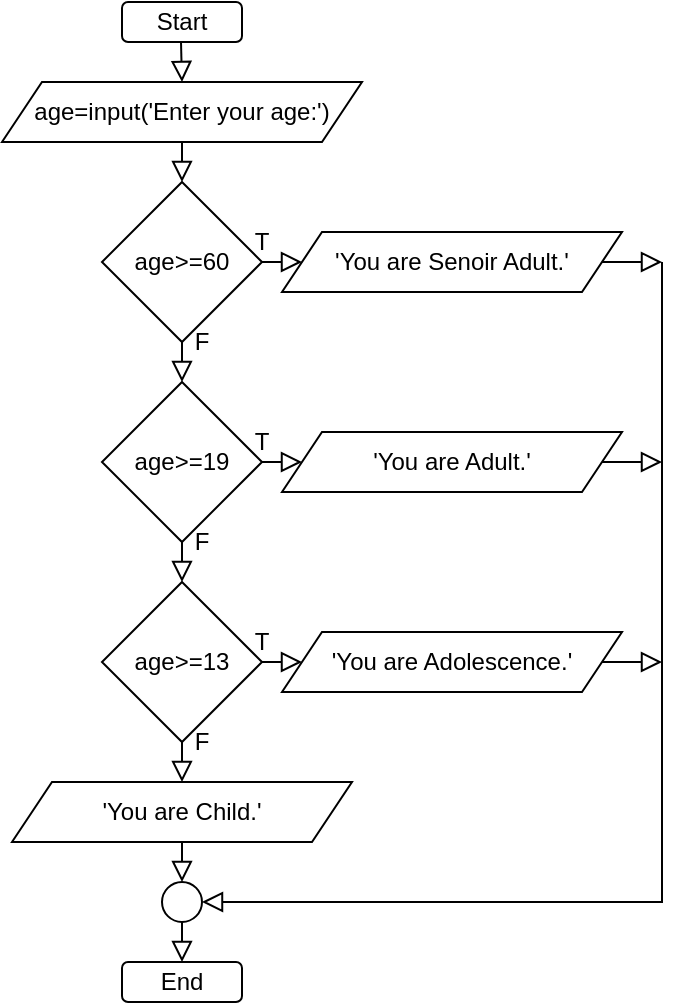 <mxfile version="14.8.3" type="github">
  <diagram id="C5RBs43oDa-KdzZeNtuy" name="Page-1">
    <mxGraphModel dx="402" dy="426" grid="1" gridSize="10" guides="1" tooltips="1" connect="1" arrows="1" fold="1" page="1" pageScale="1" pageWidth="827" pageHeight="1169" math="0" shadow="0">
      <root>
        <mxCell id="WIyWlLk6GJQsqaUBKTNV-0" />
        <mxCell id="WIyWlLk6GJQsqaUBKTNV-1" parent="WIyWlLk6GJQsqaUBKTNV-0" />
        <mxCell id="_jVymdtUeh71ZOq7PDEo-0" value="Start" style="rounded=1;whiteSpace=wrap;html=1;fontSize=12;glass=0;strokeWidth=1;shadow=0;" vertex="1" parent="WIyWlLk6GJQsqaUBKTNV-1">
          <mxGeometry x="70" y="40" width="60" height="20" as="geometry" />
        </mxCell>
        <mxCell id="_jVymdtUeh71ZOq7PDEo-1" value="End" style="rounded=1;whiteSpace=wrap;html=1;fontSize=12;glass=0;strokeWidth=1;shadow=0;" vertex="1" parent="WIyWlLk6GJQsqaUBKTNV-1">
          <mxGeometry x="70" y="520" width="60" height="20" as="geometry" />
        </mxCell>
        <mxCell id="_jVymdtUeh71ZOq7PDEo-2" value="age=input(&#39;Enter your age:&#39;)" style="shape=parallelogram;perimeter=parallelogramPerimeter;whiteSpace=wrap;html=1;fixedSize=1;" vertex="1" parent="WIyWlLk6GJQsqaUBKTNV-1">
          <mxGeometry x="10" y="80" width="180" height="30" as="geometry" />
        </mxCell>
        <mxCell id="_jVymdtUeh71ZOq7PDEo-3" value="" style="rounded=0;html=1;jettySize=auto;orthogonalLoop=1;fontSize=11;endArrow=block;endFill=0;endSize=8;strokeWidth=1;shadow=0;labelBackgroundColor=none;edgeStyle=orthogonalEdgeStyle;" edge="1" parent="WIyWlLk6GJQsqaUBKTNV-1">
          <mxGeometry relative="1" as="geometry">
            <mxPoint x="99.5" y="60" as="sourcePoint" />
            <mxPoint x="100" y="80" as="targetPoint" />
          </mxGeometry>
        </mxCell>
        <mxCell id="_jVymdtUeh71ZOq7PDEo-4" value="age&amp;gt;=60" style="rhombus;whiteSpace=wrap;html=1;" vertex="1" parent="WIyWlLk6GJQsqaUBKTNV-1">
          <mxGeometry x="60" y="130" width="80" height="80" as="geometry" />
        </mxCell>
        <mxCell id="_jVymdtUeh71ZOq7PDEo-5" value="&#39;You are Senoir Adult.&#39;" style="shape=parallelogram;perimeter=parallelogramPerimeter;whiteSpace=wrap;html=1;fixedSize=1;" vertex="1" parent="WIyWlLk6GJQsqaUBKTNV-1">
          <mxGeometry x="150" y="155" width="170" height="30" as="geometry" />
        </mxCell>
        <mxCell id="_jVymdtUeh71ZOq7PDEo-7" value="" style="rounded=0;html=1;jettySize=auto;orthogonalLoop=1;fontSize=11;endArrow=block;endFill=0;endSize=8;strokeWidth=1;shadow=0;labelBackgroundColor=none;edgeStyle=orthogonalEdgeStyle;exitX=0.5;exitY=1;exitDx=0;exitDy=0;entryX=0.5;entryY=0;entryDx=0;entryDy=0;" edge="1" parent="WIyWlLk6GJQsqaUBKTNV-1" source="_jVymdtUeh71ZOq7PDEo-2" target="_jVymdtUeh71ZOq7PDEo-4">
          <mxGeometry relative="1" as="geometry">
            <mxPoint x="109.5" y="70" as="sourcePoint" />
            <mxPoint x="110" y="90" as="targetPoint" />
          </mxGeometry>
        </mxCell>
        <mxCell id="_jVymdtUeh71ZOq7PDEo-8" value="age&amp;gt;=19" style="rhombus;whiteSpace=wrap;html=1;" vertex="1" parent="WIyWlLk6GJQsqaUBKTNV-1">
          <mxGeometry x="60" y="230" width="80" height="80" as="geometry" />
        </mxCell>
        <mxCell id="_jVymdtUeh71ZOq7PDEo-9" value="&#39;You are Adult.&#39;" style="shape=parallelogram;perimeter=parallelogramPerimeter;whiteSpace=wrap;html=1;fixedSize=1;" vertex="1" parent="WIyWlLk6GJQsqaUBKTNV-1">
          <mxGeometry x="150" y="255" width="170" height="30" as="geometry" />
        </mxCell>
        <mxCell id="_jVymdtUeh71ZOq7PDEo-11" value="" style="rounded=0;html=1;jettySize=auto;orthogonalLoop=1;fontSize=11;endArrow=block;endFill=0;endSize=8;strokeWidth=1;shadow=0;labelBackgroundColor=none;edgeStyle=orthogonalEdgeStyle;exitX=0.5;exitY=1;exitDx=0;exitDy=0;entryX=0.5;entryY=0;entryDx=0;entryDy=0;" edge="1" parent="WIyWlLk6GJQsqaUBKTNV-1" target="_jVymdtUeh71ZOq7PDEo-8">
          <mxGeometry relative="1" as="geometry">
            <mxPoint x="100" y="210" as="sourcePoint" />
            <mxPoint x="110" y="190" as="targetPoint" />
          </mxGeometry>
        </mxCell>
        <mxCell id="_jVymdtUeh71ZOq7PDEo-12" value="age&amp;gt;=13" style="rhombus;whiteSpace=wrap;html=1;" vertex="1" parent="WIyWlLk6GJQsqaUBKTNV-1">
          <mxGeometry x="60" y="330" width="80" height="80" as="geometry" />
        </mxCell>
        <mxCell id="_jVymdtUeh71ZOq7PDEo-13" value="&#39;You are Adolescence.&#39;" style="shape=parallelogram;perimeter=parallelogramPerimeter;whiteSpace=wrap;html=1;fixedSize=1;" vertex="1" parent="WIyWlLk6GJQsqaUBKTNV-1">
          <mxGeometry x="150" y="355" width="170" height="30" as="geometry" />
        </mxCell>
        <mxCell id="_jVymdtUeh71ZOq7PDEo-15" value="" style="rounded=0;html=1;jettySize=auto;orthogonalLoop=1;fontSize=11;endArrow=block;endFill=0;endSize=8;strokeWidth=1;shadow=0;labelBackgroundColor=none;edgeStyle=orthogonalEdgeStyle;exitX=0.5;exitY=1;exitDx=0;exitDy=0;entryX=0.5;entryY=0;entryDx=0;entryDy=0;" edge="1" parent="WIyWlLk6GJQsqaUBKTNV-1" target="_jVymdtUeh71ZOq7PDEo-12">
          <mxGeometry relative="1" as="geometry">
            <mxPoint x="100" y="310" as="sourcePoint" />
            <mxPoint x="110" y="290" as="targetPoint" />
          </mxGeometry>
        </mxCell>
        <mxCell id="_jVymdtUeh71ZOq7PDEo-18" value="" style="rounded=0;html=1;jettySize=auto;orthogonalLoop=1;fontSize=11;endArrow=block;endFill=0;endSize=8;strokeWidth=1;shadow=0;labelBackgroundColor=none;edgeStyle=orthogonalEdgeStyle;exitX=0.5;exitY=1;exitDx=0;exitDy=0;entryX=0.5;entryY=0;entryDx=0;entryDy=0;" edge="1" parent="WIyWlLk6GJQsqaUBKTNV-1">
          <mxGeometry relative="1" as="geometry">
            <mxPoint x="100" y="410" as="sourcePoint" />
            <mxPoint x="100" y="430" as="targetPoint" />
          </mxGeometry>
        </mxCell>
        <mxCell id="_jVymdtUeh71ZOq7PDEo-20" value="" style="rounded=0;html=1;jettySize=auto;orthogonalLoop=1;fontSize=11;endArrow=block;endFill=0;endSize=8;strokeWidth=1;shadow=0;labelBackgroundColor=none;edgeStyle=orthogonalEdgeStyle;exitX=0.5;exitY=1;exitDx=0;exitDy=0;entryX=0.5;entryY=0;entryDx=0;entryDy=0;" edge="1" parent="WIyWlLk6GJQsqaUBKTNV-1">
          <mxGeometry relative="1" as="geometry">
            <mxPoint x="100" y="460" as="sourcePoint" />
            <mxPoint x="100" y="480" as="targetPoint" />
          </mxGeometry>
        </mxCell>
        <mxCell id="_jVymdtUeh71ZOq7PDEo-21" value="&#39;You are Child.&#39;" style="shape=parallelogram;perimeter=parallelogramPerimeter;whiteSpace=wrap;html=1;fixedSize=1;" vertex="1" parent="WIyWlLk6GJQsqaUBKTNV-1">
          <mxGeometry x="15" y="430" width="170" height="30" as="geometry" />
        </mxCell>
        <mxCell id="_jVymdtUeh71ZOq7PDEo-24" value="" style="ellipse;whiteSpace=wrap;html=1;aspect=fixed;" vertex="1" parent="WIyWlLk6GJQsqaUBKTNV-1">
          <mxGeometry x="90" y="480" width="20" height="20" as="geometry" />
        </mxCell>
        <mxCell id="_jVymdtUeh71ZOq7PDEo-27" value="" style="rounded=0;html=1;jettySize=auto;orthogonalLoop=1;fontSize=11;endArrow=block;endFill=0;endSize=8;strokeWidth=1;shadow=0;labelBackgroundColor=none;edgeStyle=orthogonalEdgeStyle;exitX=0.5;exitY=1;exitDx=0;exitDy=0;entryX=0.5;entryY=0;entryDx=0;entryDy=0;" edge="1" parent="WIyWlLk6GJQsqaUBKTNV-1" source="_jVymdtUeh71ZOq7PDEo-24" target="_jVymdtUeh71ZOq7PDEo-1">
          <mxGeometry relative="1" as="geometry">
            <mxPoint x="99.5" y="510" as="sourcePoint" />
            <mxPoint x="99.5" y="530" as="targetPoint" />
          </mxGeometry>
        </mxCell>
        <mxCell id="_jVymdtUeh71ZOq7PDEo-30" value="" style="rounded=0;html=1;jettySize=auto;orthogonalLoop=1;fontSize=11;endArrow=block;endFill=0;endSize=8;strokeWidth=1;shadow=0;labelBackgroundColor=none;edgeStyle=orthogonalEdgeStyle;entryX=1;entryY=0.5;entryDx=0;entryDy=0;" edge="1" parent="WIyWlLk6GJQsqaUBKTNV-1" target="_jVymdtUeh71ZOq7PDEo-24">
          <mxGeometry relative="1" as="geometry">
            <mxPoint x="340" y="170" as="sourcePoint" />
            <mxPoint x="430" y="510" as="targetPoint" />
            <Array as="points">
              <mxPoint x="340" y="170" />
              <mxPoint x="340" y="490" />
            </Array>
          </mxGeometry>
        </mxCell>
        <mxCell id="_jVymdtUeh71ZOq7PDEo-34" value="" style="rounded=0;html=1;jettySize=auto;orthogonalLoop=1;fontSize=11;endArrow=block;endFill=0;endSize=8;strokeWidth=1;shadow=0;labelBackgroundColor=none;edgeStyle=orthogonalEdgeStyle;exitX=1;exitY=0.5;exitDx=0;exitDy=0;" edge="1" parent="WIyWlLk6GJQsqaUBKTNV-1" source="_jVymdtUeh71ZOq7PDEo-12">
          <mxGeometry relative="1" as="geometry">
            <mxPoint x="110" y="420" as="sourcePoint" />
            <mxPoint x="160" y="370" as="targetPoint" />
          </mxGeometry>
        </mxCell>
        <mxCell id="_jVymdtUeh71ZOq7PDEo-35" value="" style="rounded=0;html=1;jettySize=auto;orthogonalLoop=1;fontSize=11;endArrow=block;endFill=0;endSize=8;strokeWidth=1;shadow=0;labelBackgroundColor=none;edgeStyle=orthogonalEdgeStyle;entryX=0;entryY=0.5;entryDx=0;entryDy=0;" edge="1" parent="WIyWlLk6GJQsqaUBKTNV-1" source="_jVymdtUeh71ZOq7PDEo-8" target="_jVymdtUeh71ZOq7PDEo-9">
          <mxGeometry relative="1" as="geometry">
            <mxPoint x="150" y="380" as="sourcePoint" />
            <mxPoint x="170" y="380" as="targetPoint" />
            <Array as="points">
              <mxPoint x="140" y="270" />
              <mxPoint x="140" y="270" />
            </Array>
          </mxGeometry>
        </mxCell>
        <mxCell id="_jVymdtUeh71ZOq7PDEo-36" value="" style="rounded=0;html=1;jettySize=auto;orthogonalLoop=1;fontSize=11;endArrow=block;endFill=0;endSize=8;strokeWidth=1;shadow=0;labelBackgroundColor=none;edgeStyle=orthogonalEdgeStyle;entryX=0;entryY=0.5;entryDx=0;entryDy=0;exitX=1;exitY=0.5;exitDx=0;exitDy=0;" edge="1" parent="WIyWlLk6GJQsqaUBKTNV-1" source="_jVymdtUeh71ZOq7PDEo-4" target="_jVymdtUeh71ZOq7PDEo-5">
          <mxGeometry relative="1" as="geometry">
            <mxPoint x="150" y="280" as="sourcePoint" />
            <mxPoint x="170" y="280" as="targetPoint" />
            <Array as="points">
              <mxPoint x="150" y="170" />
              <mxPoint x="150" y="170" />
            </Array>
          </mxGeometry>
        </mxCell>
        <mxCell id="_jVymdtUeh71ZOq7PDEo-37" value="" style="rounded=0;html=1;jettySize=auto;orthogonalLoop=1;fontSize=11;endArrow=block;endFill=0;endSize=8;strokeWidth=1;shadow=0;labelBackgroundColor=none;edgeStyle=orthogonalEdgeStyle;exitX=1;exitY=0.5;exitDx=0;exitDy=0;" edge="1" parent="WIyWlLk6GJQsqaUBKTNV-1" source="_jVymdtUeh71ZOq7PDEo-9">
          <mxGeometry relative="1" as="geometry">
            <mxPoint x="150" y="180" as="sourcePoint" />
            <mxPoint x="340" y="270" as="targetPoint" />
            <Array as="points">
              <mxPoint x="330" y="270" />
              <mxPoint x="330" y="270" />
            </Array>
          </mxGeometry>
        </mxCell>
        <mxCell id="_jVymdtUeh71ZOq7PDEo-38" value="" style="rounded=0;html=1;jettySize=auto;orthogonalLoop=1;fontSize=11;endArrow=block;endFill=0;endSize=8;strokeWidth=1;shadow=0;labelBackgroundColor=none;edgeStyle=orthogonalEdgeStyle;exitX=1;exitY=0.5;exitDx=0;exitDy=0;" edge="1" parent="WIyWlLk6GJQsqaUBKTNV-1" source="_jVymdtUeh71ZOq7PDEo-13">
          <mxGeometry relative="1" as="geometry">
            <mxPoint x="320" y="280" as="sourcePoint" />
            <mxPoint x="340" y="370" as="targetPoint" />
            <Array as="points">
              <mxPoint x="340" y="370" />
            </Array>
          </mxGeometry>
        </mxCell>
        <mxCell id="_jVymdtUeh71ZOq7PDEo-39" value="" style="rounded=0;html=1;jettySize=auto;orthogonalLoop=1;fontSize=11;endArrow=block;endFill=0;endSize=8;strokeWidth=1;shadow=0;labelBackgroundColor=none;edgeStyle=orthogonalEdgeStyle;exitX=1;exitY=0.5;exitDx=0;exitDy=0;" edge="1" parent="WIyWlLk6GJQsqaUBKTNV-1" source="_jVymdtUeh71ZOq7PDEo-5">
          <mxGeometry relative="1" as="geometry">
            <mxPoint x="320" y="280" as="sourcePoint" />
            <mxPoint x="340" y="170" as="targetPoint" />
            <Array as="points">
              <mxPoint x="320" y="170" />
              <mxPoint x="320" y="170" />
            </Array>
          </mxGeometry>
        </mxCell>
        <mxCell id="_jVymdtUeh71ZOq7PDEo-41" value="F" style="text;html=1;strokeColor=none;fillColor=none;align=center;verticalAlign=middle;whiteSpace=wrap;rounded=0;" vertex="1" parent="WIyWlLk6GJQsqaUBKTNV-1">
          <mxGeometry x="90" y="200" width="40" height="20" as="geometry" />
        </mxCell>
        <mxCell id="_jVymdtUeh71ZOq7PDEo-42" value="T" style="text;html=1;strokeColor=none;fillColor=none;align=center;verticalAlign=middle;whiteSpace=wrap;rounded=0;" vertex="1" parent="WIyWlLk6GJQsqaUBKTNV-1">
          <mxGeometry x="120" y="150" width="40" height="20" as="geometry" />
        </mxCell>
        <mxCell id="_jVymdtUeh71ZOq7PDEo-43" value="T" style="text;html=1;strokeColor=none;fillColor=none;align=center;verticalAlign=middle;whiteSpace=wrap;rounded=0;" vertex="1" parent="WIyWlLk6GJQsqaUBKTNV-1">
          <mxGeometry x="120" y="250" width="40" height="20" as="geometry" />
        </mxCell>
        <mxCell id="_jVymdtUeh71ZOq7PDEo-44" value="T" style="text;html=1;strokeColor=none;fillColor=none;align=center;verticalAlign=middle;whiteSpace=wrap;rounded=0;" vertex="1" parent="WIyWlLk6GJQsqaUBKTNV-1">
          <mxGeometry x="120" y="350" width="40" height="20" as="geometry" />
        </mxCell>
        <mxCell id="_jVymdtUeh71ZOq7PDEo-46" value="F" style="text;html=1;strokeColor=none;fillColor=none;align=center;verticalAlign=middle;whiteSpace=wrap;rounded=0;" vertex="1" parent="WIyWlLk6GJQsqaUBKTNV-1">
          <mxGeometry x="90" y="300" width="40" height="20" as="geometry" />
        </mxCell>
        <mxCell id="_jVymdtUeh71ZOq7PDEo-47" value="F" style="text;html=1;strokeColor=none;fillColor=none;align=center;verticalAlign=middle;whiteSpace=wrap;rounded=0;" vertex="1" parent="WIyWlLk6GJQsqaUBKTNV-1">
          <mxGeometry x="90" y="400" width="40" height="20" as="geometry" />
        </mxCell>
      </root>
    </mxGraphModel>
  </diagram>
</mxfile>
